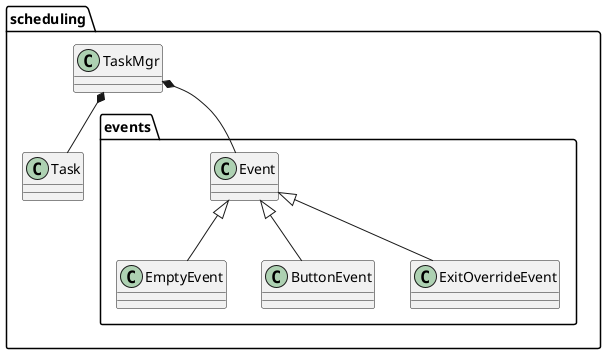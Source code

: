 @startuml events
package scheduling {
    class TaskMgr {}
    class Task {}
    package events {
        class Event {}
        class EmptyEvent extends Event {}
        class ButtonEvent extends Event {}
        class ExitOverrideEvent extends Event {}
    }
}

TaskMgr *-- Task
TaskMgr *-- Event

@enduml